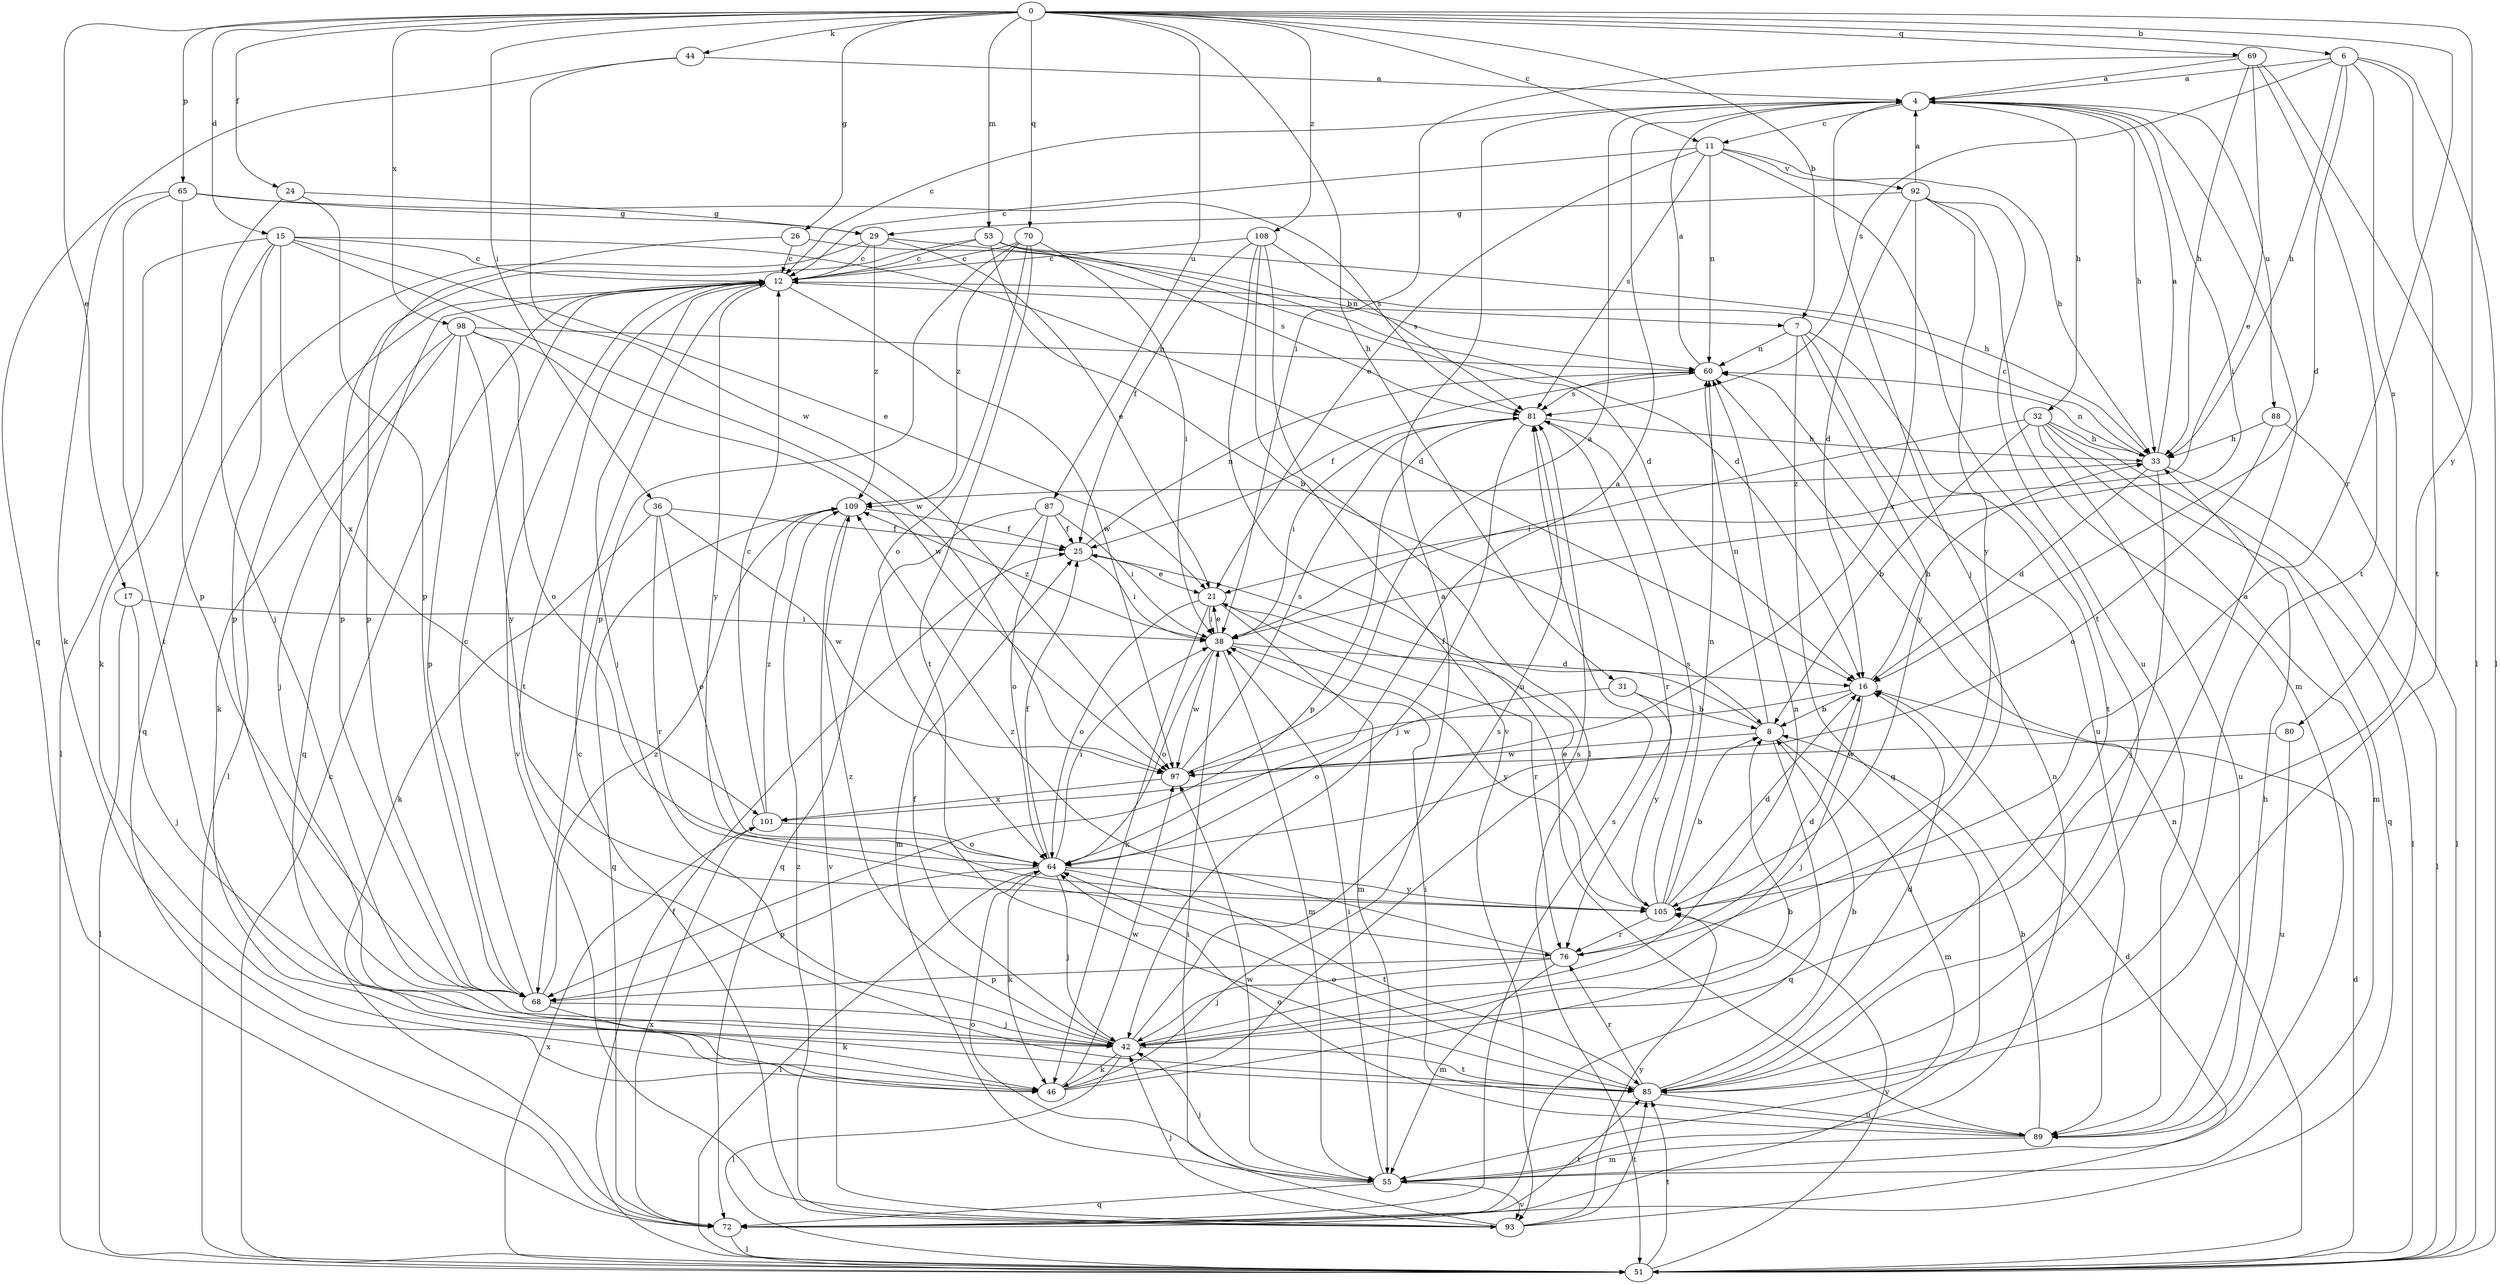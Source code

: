 strict digraph  {
0;
4;
6;
7;
8;
11;
12;
15;
16;
17;
21;
24;
25;
26;
29;
31;
32;
33;
36;
38;
42;
44;
46;
51;
53;
55;
60;
64;
65;
68;
69;
70;
72;
76;
80;
81;
85;
87;
88;
89;
92;
93;
97;
98;
101;
105;
108;
109;
0 -> 6  [label=b];
0 -> 7  [label=b];
0 -> 11  [label=c];
0 -> 15  [label=d];
0 -> 17  [label=e];
0 -> 24  [label=f];
0 -> 26  [label=g];
0 -> 31  [label=h];
0 -> 36  [label=i];
0 -> 44  [label=k];
0 -> 53  [label=m];
0 -> 65  [label=p];
0 -> 69  [label=q];
0 -> 70  [label=q];
0 -> 76  [label=r];
0 -> 87  [label=u];
0 -> 98  [label=x];
0 -> 105  [label=y];
0 -> 108  [label=z];
4 -> 11  [label=c];
4 -> 12  [label=c];
4 -> 32  [label=h];
4 -> 33  [label=h];
4 -> 38  [label=i];
4 -> 42  [label=j];
4 -> 88  [label=u];
6 -> 4  [label=a];
6 -> 16  [label=d];
6 -> 33  [label=h];
6 -> 51  [label=l];
6 -> 80  [label=s];
6 -> 81  [label=s];
6 -> 85  [label=t];
7 -> 60  [label=n];
7 -> 72  [label=q];
7 -> 85  [label=t];
7 -> 89  [label=u];
7 -> 105  [label=y];
8 -> 25  [label=f];
8 -> 55  [label=m];
8 -> 60  [label=n];
8 -> 72  [label=q];
8 -> 97  [label=w];
11 -> 12  [label=c];
11 -> 21  [label=e];
11 -> 33  [label=h];
11 -> 60  [label=n];
11 -> 81  [label=s];
11 -> 85  [label=t];
11 -> 92  [label=v];
12 -> 7  [label=b];
12 -> 42  [label=j];
12 -> 51  [label=l];
12 -> 72  [label=q];
12 -> 85  [label=t];
12 -> 93  [label=v];
12 -> 97  [label=w];
12 -> 105  [label=y];
15 -> 12  [label=c];
15 -> 16  [label=d];
15 -> 21  [label=e];
15 -> 46  [label=k];
15 -> 51  [label=l];
15 -> 68  [label=p];
15 -> 97  [label=w];
15 -> 101  [label=x];
16 -> 8  [label=b];
16 -> 33  [label=h];
16 -> 42  [label=j];
16 -> 97  [label=w];
17 -> 38  [label=i];
17 -> 42  [label=j];
17 -> 51  [label=l];
21 -> 38  [label=i];
21 -> 46  [label=k];
21 -> 55  [label=m];
21 -> 64  [label=o];
21 -> 76  [label=r];
24 -> 29  [label=g];
24 -> 42  [label=j];
24 -> 68  [label=p];
25 -> 21  [label=e];
25 -> 38  [label=i];
25 -> 60  [label=n];
26 -> 12  [label=c];
26 -> 60  [label=n];
26 -> 68  [label=p];
29 -> 12  [label=c];
29 -> 16  [label=d];
29 -> 21  [label=e];
29 -> 72  [label=q];
29 -> 109  [label=z];
31 -> 8  [label=b];
31 -> 64  [label=o];
31 -> 105  [label=y];
32 -> 8  [label=b];
32 -> 33  [label=h];
32 -> 38  [label=i];
32 -> 51  [label=l];
32 -> 55  [label=m];
32 -> 72  [label=q];
32 -> 89  [label=u];
33 -> 4  [label=a];
33 -> 12  [label=c];
33 -> 16  [label=d];
33 -> 42  [label=j];
33 -> 51  [label=l];
33 -> 60  [label=n];
33 -> 109  [label=z];
36 -> 25  [label=f];
36 -> 46  [label=k];
36 -> 64  [label=o];
36 -> 76  [label=r];
36 -> 97  [label=w];
38 -> 16  [label=d];
38 -> 21  [label=e];
38 -> 55  [label=m];
38 -> 64  [label=o];
38 -> 97  [label=w];
38 -> 105  [label=y];
38 -> 109  [label=z];
42 -> 25  [label=f];
42 -> 46  [label=k];
42 -> 51  [label=l];
42 -> 60  [label=n];
42 -> 81  [label=s];
42 -> 85  [label=t];
42 -> 109  [label=z];
44 -> 4  [label=a];
44 -> 72  [label=q];
44 -> 97  [label=w];
46 -> 4  [label=a];
46 -> 8  [label=b];
46 -> 81  [label=s];
46 -> 97  [label=w];
51 -> 12  [label=c];
51 -> 16  [label=d];
51 -> 25  [label=f];
51 -> 60  [label=n];
51 -> 85  [label=t];
51 -> 101  [label=x];
51 -> 105  [label=y];
53 -> 8  [label=b];
53 -> 12  [label=c];
53 -> 16  [label=d];
53 -> 33  [label=h];
53 -> 68  [label=p];
53 -> 81  [label=s];
55 -> 38  [label=i];
55 -> 42  [label=j];
55 -> 60  [label=n];
55 -> 64  [label=o];
55 -> 72  [label=q];
55 -> 93  [label=v];
55 -> 97  [label=w];
60 -> 4  [label=a];
60 -> 25  [label=f];
60 -> 81  [label=s];
64 -> 4  [label=a];
64 -> 25  [label=f];
64 -> 38  [label=i];
64 -> 42  [label=j];
64 -> 46  [label=k];
64 -> 51  [label=l];
64 -> 68  [label=p];
64 -> 85  [label=t];
64 -> 105  [label=y];
65 -> 29  [label=g];
65 -> 46  [label=k];
65 -> 68  [label=p];
65 -> 81  [label=s];
65 -> 85  [label=t];
68 -> 12  [label=c];
68 -> 42  [label=j];
68 -> 46  [label=k];
68 -> 109  [label=z];
69 -> 4  [label=a];
69 -> 21  [label=e];
69 -> 33  [label=h];
69 -> 38  [label=i];
69 -> 51  [label=l];
69 -> 85  [label=t];
70 -> 12  [label=c];
70 -> 38  [label=i];
70 -> 64  [label=o];
70 -> 68  [label=p];
70 -> 85  [label=t];
70 -> 109  [label=z];
72 -> 51  [label=l];
72 -> 81  [label=s];
72 -> 85  [label=t];
72 -> 101  [label=x];
76 -> 16  [label=d];
76 -> 42  [label=j];
76 -> 55  [label=m];
76 -> 68  [label=p];
76 -> 109  [label=z];
80 -> 89  [label=u];
80 -> 97  [label=w];
81 -> 33  [label=h];
81 -> 38  [label=i];
81 -> 42  [label=j];
81 -> 68  [label=p];
81 -> 76  [label=r];
85 -> 4  [label=a];
85 -> 8  [label=b];
85 -> 16  [label=d];
85 -> 64  [label=o];
85 -> 76  [label=r];
85 -> 89  [label=u];
87 -> 25  [label=f];
87 -> 38  [label=i];
87 -> 55  [label=m];
87 -> 64  [label=o];
87 -> 72  [label=q];
88 -> 33  [label=h];
88 -> 51  [label=l];
88 -> 64  [label=o];
89 -> 8  [label=b];
89 -> 33  [label=h];
89 -> 38  [label=i];
89 -> 55  [label=m];
89 -> 64  [label=o];
92 -> 4  [label=a];
92 -> 16  [label=d];
92 -> 29  [label=g];
92 -> 55  [label=m];
92 -> 89  [label=u];
92 -> 101  [label=x];
92 -> 105  [label=y];
93 -> 12  [label=c];
93 -> 16  [label=d];
93 -> 38  [label=i];
93 -> 42  [label=j];
93 -> 85  [label=t];
93 -> 105  [label=y];
93 -> 109  [label=z];
97 -> 4  [label=a];
97 -> 81  [label=s];
97 -> 101  [label=x];
98 -> 42  [label=j];
98 -> 46  [label=k];
98 -> 60  [label=n];
98 -> 64  [label=o];
98 -> 68  [label=p];
98 -> 97  [label=w];
98 -> 105  [label=y];
101 -> 12  [label=c];
101 -> 64  [label=o];
101 -> 109  [label=z];
105 -> 8  [label=b];
105 -> 16  [label=d];
105 -> 21  [label=e];
105 -> 60  [label=n];
105 -> 76  [label=r];
105 -> 81  [label=s];
108 -> 12  [label=c];
108 -> 25  [label=f];
108 -> 51  [label=l];
108 -> 81  [label=s];
108 -> 89  [label=u];
108 -> 93  [label=v];
109 -> 25  [label=f];
109 -> 72  [label=q];
109 -> 93  [label=v];
}
